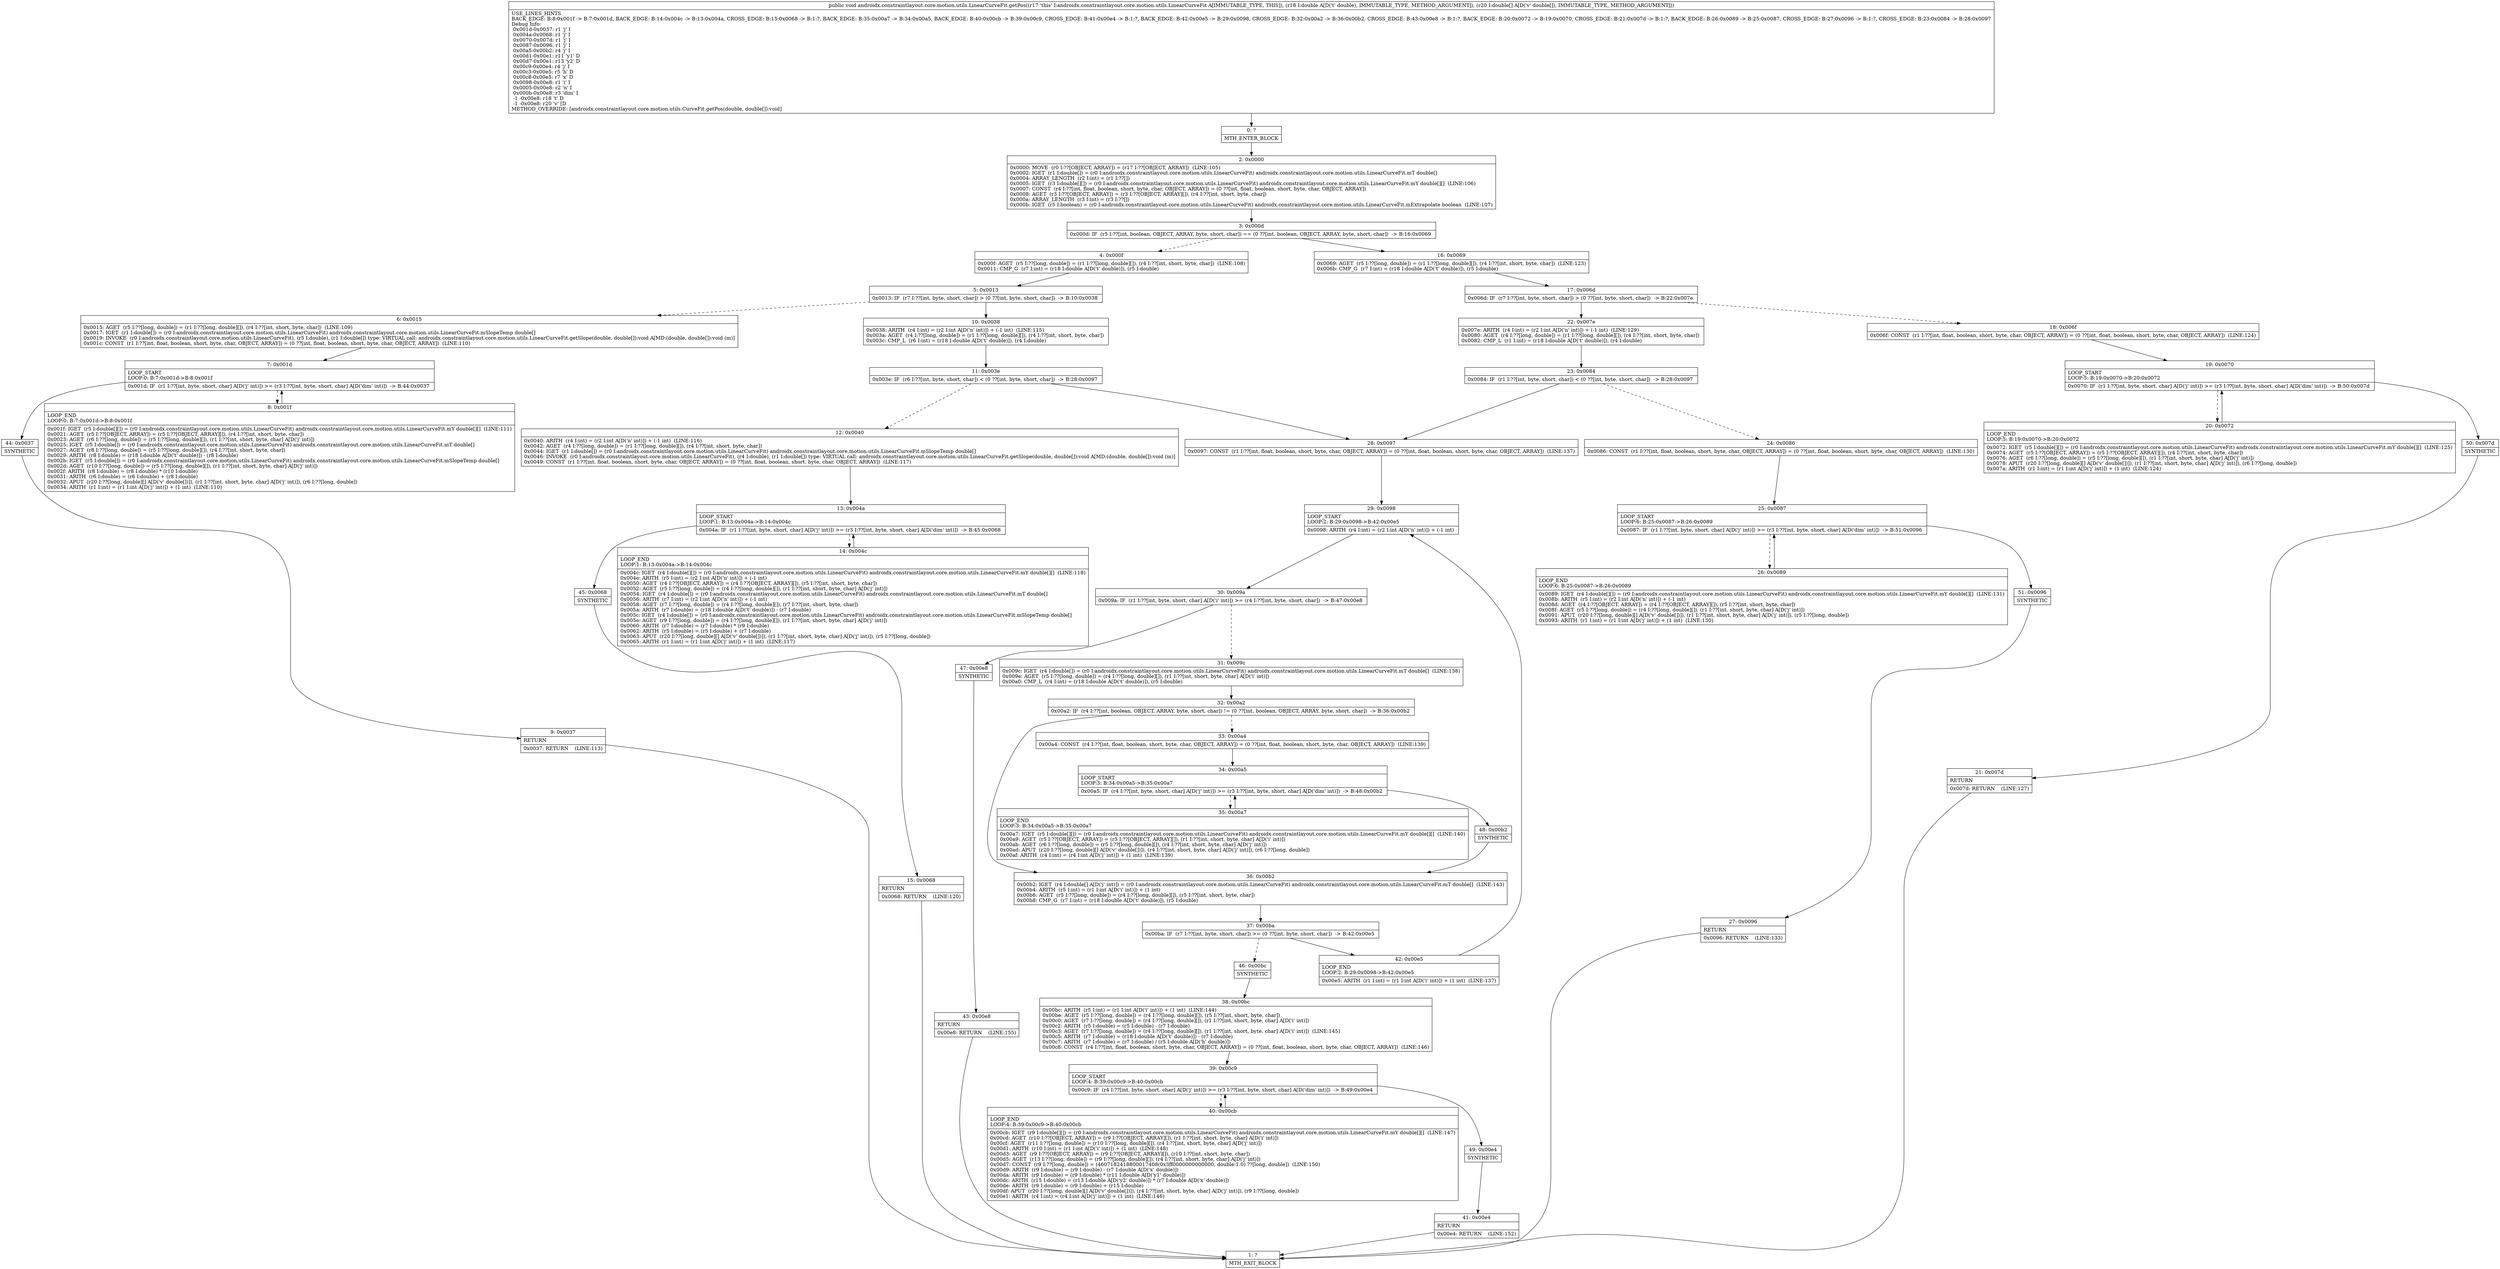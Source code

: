 digraph "CFG forandroidx.constraintlayout.core.motion.utils.LinearCurveFit.getPos(D[D)V" {
Node_0 [shape=record,label="{0\:\ ?|MTH_ENTER_BLOCK\l}"];
Node_2 [shape=record,label="{2\:\ 0x0000|0x0000: MOVE  (r0 I:??[OBJECT, ARRAY]) = (r17 I:??[OBJECT, ARRAY])  (LINE:105)\l0x0002: IGET  (r1 I:double[]) = (r0 I:androidx.constraintlayout.core.motion.utils.LinearCurveFit) androidx.constraintlayout.core.motion.utils.LinearCurveFit.mT double[] \l0x0004: ARRAY_LENGTH  (r2 I:int) = (r1 I:??[]) \l0x0005: IGET  (r3 I:double[][]) = (r0 I:androidx.constraintlayout.core.motion.utils.LinearCurveFit) androidx.constraintlayout.core.motion.utils.LinearCurveFit.mY double[][]  (LINE:106)\l0x0007: CONST  (r4 I:??[int, float, boolean, short, byte, char, OBJECT, ARRAY]) = (0 ??[int, float, boolean, short, byte, char, OBJECT, ARRAY]) \l0x0008: AGET  (r3 I:??[OBJECT, ARRAY]) = (r3 I:??[OBJECT, ARRAY][]), (r4 I:??[int, short, byte, char]) \l0x000a: ARRAY_LENGTH  (r3 I:int) = (r3 I:??[]) \l0x000b: IGET  (r5 I:boolean) = (r0 I:androidx.constraintlayout.core.motion.utils.LinearCurveFit) androidx.constraintlayout.core.motion.utils.LinearCurveFit.mExtrapolate boolean  (LINE:107)\l}"];
Node_3 [shape=record,label="{3\:\ 0x000d|0x000d: IF  (r5 I:??[int, boolean, OBJECT, ARRAY, byte, short, char]) == (0 ??[int, boolean, OBJECT, ARRAY, byte, short, char])  \-\> B:16:0x0069 \l}"];
Node_4 [shape=record,label="{4\:\ 0x000f|0x000f: AGET  (r5 I:??[long, double]) = (r1 I:??[long, double][]), (r4 I:??[int, short, byte, char])  (LINE:108)\l0x0011: CMP_G  (r7 I:int) = (r18 I:double A[D('t' double)]), (r5 I:double) \l}"];
Node_5 [shape=record,label="{5\:\ 0x0013|0x0013: IF  (r7 I:??[int, byte, short, char]) \> (0 ??[int, byte, short, char])  \-\> B:10:0x0038 \l}"];
Node_6 [shape=record,label="{6\:\ 0x0015|0x0015: AGET  (r5 I:??[long, double]) = (r1 I:??[long, double][]), (r4 I:??[int, short, byte, char])  (LINE:109)\l0x0017: IGET  (r1 I:double[]) = (r0 I:androidx.constraintlayout.core.motion.utils.LinearCurveFit) androidx.constraintlayout.core.motion.utils.LinearCurveFit.mSlopeTemp double[] \l0x0019: INVOKE  (r0 I:androidx.constraintlayout.core.motion.utils.LinearCurveFit), (r5 I:double), (r1 I:double[]) type: VIRTUAL call: androidx.constraintlayout.core.motion.utils.LinearCurveFit.getSlope(double, double[]):void A[MD:(double, double[]):void (m)]\l0x001c: CONST  (r1 I:??[int, float, boolean, short, byte, char, OBJECT, ARRAY]) = (0 ??[int, float, boolean, short, byte, char, OBJECT, ARRAY])  (LINE:110)\l}"];
Node_7 [shape=record,label="{7\:\ 0x001d|LOOP_START\lLOOP:0: B:7:0x001d\-\>B:8:0x001f\l|0x001d: IF  (r1 I:??[int, byte, short, char] A[D('j' int)]) \>= (r3 I:??[int, byte, short, char] A[D('dim' int)])  \-\> B:44:0x0037 \l}"];
Node_8 [shape=record,label="{8\:\ 0x001f|LOOP_END\lLOOP:0: B:7:0x001d\-\>B:8:0x001f\l|0x001f: IGET  (r5 I:double[][]) = (r0 I:androidx.constraintlayout.core.motion.utils.LinearCurveFit) androidx.constraintlayout.core.motion.utils.LinearCurveFit.mY double[][]  (LINE:111)\l0x0021: AGET  (r5 I:??[OBJECT, ARRAY]) = (r5 I:??[OBJECT, ARRAY][]), (r4 I:??[int, short, byte, char]) \l0x0023: AGET  (r6 I:??[long, double]) = (r5 I:??[long, double][]), (r1 I:??[int, short, byte, char] A[D('j' int)]) \l0x0025: IGET  (r5 I:double[]) = (r0 I:androidx.constraintlayout.core.motion.utils.LinearCurveFit) androidx.constraintlayout.core.motion.utils.LinearCurveFit.mT double[] \l0x0027: AGET  (r8 I:??[long, double]) = (r5 I:??[long, double][]), (r4 I:??[int, short, byte, char]) \l0x0029: ARITH  (r8 I:double) = (r18 I:double A[D('t' double)]) \- (r8 I:double) \l0x002b: IGET  (r5 I:double[]) = (r0 I:androidx.constraintlayout.core.motion.utils.LinearCurveFit) androidx.constraintlayout.core.motion.utils.LinearCurveFit.mSlopeTemp double[] \l0x002d: AGET  (r10 I:??[long, double]) = (r5 I:??[long, double][]), (r1 I:??[int, short, byte, char] A[D('j' int)]) \l0x002f: ARITH  (r8 I:double) = (r8 I:double) * (r10 I:double) \l0x0031: ARITH  (r6 I:double) = (r6 I:double) + (r8 I:double) \l0x0032: APUT  (r20 I:??[long, double][] A[D('v' double[])]), (r1 I:??[int, short, byte, char] A[D('j' int)]), (r6 I:??[long, double]) \l0x0034: ARITH  (r1 I:int) = (r1 I:int A[D('j' int)]) + (1 int)  (LINE:110)\l}"];
Node_44 [shape=record,label="{44\:\ 0x0037|SYNTHETIC\l}"];
Node_9 [shape=record,label="{9\:\ 0x0037|RETURN\l|0x0037: RETURN    (LINE:113)\l}"];
Node_1 [shape=record,label="{1\:\ ?|MTH_EXIT_BLOCK\l}"];
Node_10 [shape=record,label="{10\:\ 0x0038|0x0038: ARITH  (r4 I:int) = (r2 I:int A[D('n' int)]) + (\-1 int)  (LINE:115)\l0x003a: AGET  (r4 I:??[long, double]) = (r1 I:??[long, double][]), (r4 I:??[int, short, byte, char]) \l0x003c: CMP_L  (r6 I:int) = (r18 I:double A[D('t' double)]), (r4 I:double) \l}"];
Node_11 [shape=record,label="{11\:\ 0x003e|0x003e: IF  (r6 I:??[int, byte, short, char]) \< (0 ??[int, byte, short, char])  \-\> B:28:0x0097 \l}"];
Node_12 [shape=record,label="{12\:\ 0x0040|0x0040: ARITH  (r4 I:int) = (r2 I:int A[D('n' int)]) + (\-1 int)  (LINE:116)\l0x0042: AGET  (r4 I:??[long, double]) = (r1 I:??[long, double][]), (r4 I:??[int, short, byte, char]) \l0x0044: IGET  (r1 I:double[]) = (r0 I:androidx.constraintlayout.core.motion.utils.LinearCurveFit) androidx.constraintlayout.core.motion.utils.LinearCurveFit.mSlopeTemp double[] \l0x0046: INVOKE  (r0 I:androidx.constraintlayout.core.motion.utils.LinearCurveFit), (r4 I:double), (r1 I:double[]) type: VIRTUAL call: androidx.constraintlayout.core.motion.utils.LinearCurveFit.getSlope(double, double[]):void A[MD:(double, double[]):void (m)]\l0x0049: CONST  (r1 I:??[int, float, boolean, short, byte, char, OBJECT, ARRAY]) = (0 ??[int, float, boolean, short, byte, char, OBJECT, ARRAY])  (LINE:117)\l}"];
Node_13 [shape=record,label="{13\:\ 0x004a|LOOP_START\lLOOP:1: B:13:0x004a\-\>B:14:0x004c\l|0x004a: IF  (r1 I:??[int, byte, short, char] A[D('j' int)]) \>= (r3 I:??[int, byte, short, char] A[D('dim' int)])  \-\> B:45:0x0068 \l}"];
Node_14 [shape=record,label="{14\:\ 0x004c|LOOP_END\lLOOP:1: B:13:0x004a\-\>B:14:0x004c\l|0x004c: IGET  (r4 I:double[][]) = (r0 I:androidx.constraintlayout.core.motion.utils.LinearCurveFit) androidx.constraintlayout.core.motion.utils.LinearCurveFit.mY double[][]  (LINE:118)\l0x004e: ARITH  (r5 I:int) = (r2 I:int A[D('n' int)]) + (\-1 int) \l0x0050: AGET  (r4 I:??[OBJECT, ARRAY]) = (r4 I:??[OBJECT, ARRAY][]), (r5 I:??[int, short, byte, char]) \l0x0052: AGET  (r5 I:??[long, double]) = (r4 I:??[long, double][]), (r1 I:??[int, short, byte, char] A[D('j' int)]) \l0x0054: IGET  (r4 I:double[]) = (r0 I:androidx.constraintlayout.core.motion.utils.LinearCurveFit) androidx.constraintlayout.core.motion.utils.LinearCurveFit.mT double[] \l0x0056: ARITH  (r7 I:int) = (r2 I:int A[D('n' int)]) + (\-1 int) \l0x0058: AGET  (r7 I:??[long, double]) = (r4 I:??[long, double][]), (r7 I:??[int, short, byte, char]) \l0x005a: ARITH  (r7 I:double) = (r18 I:double A[D('t' double)]) \- (r7 I:double) \l0x005c: IGET  (r4 I:double[]) = (r0 I:androidx.constraintlayout.core.motion.utils.LinearCurveFit) androidx.constraintlayout.core.motion.utils.LinearCurveFit.mSlopeTemp double[] \l0x005e: AGET  (r9 I:??[long, double]) = (r4 I:??[long, double][]), (r1 I:??[int, short, byte, char] A[D('j' int)]) \l0x0060: ARITH  (r7 I:double) = (r7 I:double) * (r9 I:double) \l0x0062: ARITH  (r5 I:double) = (r5 I:double) + (r7 I:double) \l0x0063: APUT  (r20 I:??[long, double][] A[D('v' double[])]), (r1 I:??[int, short, byte, char] A[D('j' int)]), (r5 I:??[long, double]) \l0x0065: ARITH  (r1 I:int) = (r1 I:int A[D('j' int)]) + (1 int)  (LINE:117)\l}"];
Node_45 [shape=record,label="{45\:\ 0x0068|SYNTHETIC\l}"];
Node_15 [shape=record,label="{15\:\ 0x0068|RETURN\l|0x0068: RETURN    (LINE:120)\l}"];
Node_28 [shape=record,label="{28\:\ 0x0097|0x0097: CONST  (r1 I:??[int, float, boolean, short, byte, char, OBJECT, ARRAY]) = (0 ??[int, float, boolean, short, byte, char, OBJECT, ARRAY])  (LINE:137)\l}"];
Node_29 [shape=record,label="{29\:\ 0x0098|LOOP_START\lLOOP:2: B:29:0x0098\-\>B:42:0x00e5\l|0x0098: ARITH  (r4 I:int) = (r2 I:int A[D('n' int)]) + (\-1 int) \l}"];
Node_30 [shape=record,label="{30\:\ 0x009a|0x009a: IF  (r1 I:??[int, byte, short, char] A[D('i' int)]) \>= (r4 I:??[int, byte, short, char])  \-\> B:47:0x00e8 \l}"];
Node_31 [shape=record,label="{31\:\ 0x009c|0x009c: IGET  (r4 I:double[]) = (r0 I:androidx.constraintlayout.core.motion.utils.LinearCurveFit) androidx.constraintlayout.core.motion.utils.LinearCurveFit.mT double[]  (LINE:138)\l0x009e: AGET  (r5 I:??[long, double]) = (r4 I:??[long, double][]), (r1 I:??[int, short, byte, char] A[D('i' int)]) \l0x00a0: CMP_L  (r4 I:int) = (r18 I:double A[D('t' double)]), (r5 I:double) \l}"];
Node_32 [shape=record,label="{32\:\ 0x00a2|0x00a2: IF  (r4 I:??[int, boolean, OBJECT, ARRAY, byte, short, char]) != (0 ??[int, boolean, OBJECT, ARRAY, byte, short, char])  \-\> B:36:0x00b2 \l}"];
Node_33 [shape=record,label="{33\:\ 0x00a4|0x00a4: CONST  (r4 I:??[int, float, boolean, short, byte, char, OBJECT, ARRAY]) = (0 ??[int, float, boolean, short, byte, char, OBJECT, ARRAY])  (LINE:139)\l}"];
Node_34 [shape=record,label="{34\:\ 0x00a5|LOOP_START\lLOOP:3: B:34:0x00a5\-\>B:35:0x00a7\l|0x00a5: IF  (r4 I:??[int, byte, short, char] A[D('j' int)]) \>= (r3 I:??[int, byte, short, char] A[D('dim' int)])  \-\> B:48:0x00b2 \l}"];
Node_35 [shape=record,label="{35\:\ 0x00a7|LOOP_END\lLOOP:3: B:34:0x00a5\-\>B:35:0x00a7\l|0x00a7: IGET  (r5 I:double[][]) = (r0 I:androidx.constraintlayout.core.motion.utils.LinearCurveFit) androidx.constraintlayout.core.motion.utils.LinearCurveFit.mY double[][]  (LINE:140)\l0x00a9: AGET  (r5 I:??[OBJECT, ARRAY]) = (r5 I:??[OBJECT, ARRAY][]), (r1 I:??[int, short, byte, char] A[D('i' int)]) \l0x00ab: AGET  (r6 I:??[long, double]) = (r5 I:??[long, double][]), (r4 I:??[int, short, byte, char] A[D('j' int)]) \l0x00ad: APUT  (r20 I:??[long, double][] A[D('v' double[])]), (r4 I:??[int, short, byte, char] A[D('j' int)]), (r6 I:??[long, double]) \l0x00af: ARITH  (r4 I:int) = (r4 I:int A[D('j' int)]) + (1 int)  (LINE:139)\l}"];
Node_48 [shape=record,label="{48\:\ 0x00b2|SYNTHETIC\l}"];
Node_36 [shape=record,label="{36\:\ 0x00b2|0x00b2: IGET  (r4 I:double[] A[D('j' int)]) = (r0 I:androidx.constraintlayout.core.motion.utils.LinearCurveFit) androidx.constraintlayout.core.motion.utils.LinearCurveFit.mT double[]  (LINE:143)\l0x00b4: ARITH  (r5 I:int) = (r1 I:int A[D('i' int)]) + (1 int) \l0x00b6: AGET  (r5 I:??[long, double]) = (r4 I:??[long, double][]), (r5 I:??[int, short, byte, char]) \l0x00b8: CMP_G  (r7 I:int) = (r18 I:double A[D('t' double)]), (r5 I:double) \l}"];
Node_37 [shape=record,label="{37\:\ 0x00ba|0x00ba: IF  (r7 I:??[int, byte, short, char]) \>= (0 ??[int, byte, short, char])  \-\> B:42:0x00e5 \l}"];
Node_42 [shape=record,label="{42\:\ 0x00e5|LOOP_END\lLOOP:2: B:29:0x0098\-\>B:42:0x00e5\l|0x00e5: ARITH  (r1 I:int) = (r1 I:int A[D('i' int)]) + (1 int)  (LINE:137)\l}"];
Node_46 [shape=record,label="{46\:\ 0x00bc|SYNTHETIC\l}"];
Node_38 [shape=record,label="{38\:\ 0x00bc|0x00bc: ARITH  (r5 I:int) = (r1 I:int A[D('i' int)]) + (1 int)  (LINE:144)\l0x00be: AGET  (r5 I:??[long, double]) = (r4 I:??[long, double][]), (r5 I:??[int, short, byte, char]) \l0x00c0: AGET  (r7 I:??[long, double]) = (r4 I:??[long, double][]), (r1 I:??[int, short, byte, char] A[D('i' int)]) \l0x00c2: ARITH  (r5 I:double) = (r5 I:double) \- (r7 I:double) \l0x00c3: AGET  (r7 I:??[long, double]) = (r4 I:??[long, double][]), (r1 I:??[int, short, byte, char] A[D('i' int)])  (LINE:145)\l0x00c5: ARITH  (r7 I:double) = (r18 I:double A[D('t' double)]) \- (r7 I:double) \l0x00c7: ARITH  (r7 I:double) = (r7 I:double) \/ (r5 I:double A[D('h' double)]) \l0x00c8: CONST  (r4 I:??[int, float, boolean, short, byte, char, OBJECT, ARRAY]) = (0 ??[int, float, boolean, short, byte, char, OBJECT, ARRAY])  (LINE:146)\l}"];
Node_39 [shape=record,label="{39\:\ 0x00c9|LOOP_START\lLOOP:4: B:39:0x00c9\-\>B:40:0x00cb\l|0x00c9: IF  (r4 I:??[int, byte, short, char] A[D('j' int)]) \>= (r3 I:??[int, byte, short, char] A[D('dim' int)])  \-\> B:49:0x00e4 \l}"];
Node_40 [shape=record,label="{40\:\ 0x00cb|LOOP_END\lLOOP:4: B:39:0x00c9\-\>B:40:0x00cb\l|0x00cb: IGET  (r9 I:double[][]) = (r0 I:androidx.constraintlayout.core.motion.utils.LinearCurveFit) androidx.constraintlayout.core.motion.utils.LinearCurveFit.mY double[][]  (LINE:147)\l0x00cd: AGET  (r10 I:??[OBJECT, ARRAY]) = (r9 I:??[OBJECT, ARRAY][]), (r1 I:??[int, short, byte, char] A[D('i' int)]) \l0x00cf: AGET  (r11 I:??[long, double]) = (r10 I:??[long, double][]), (r4 I:??[int, short, byte, char] A[D('j' int)]) \l0x00d1: ARITH  (r10 I:int) = (r1 I:int A[D('i' int)]) + (1 int)  (LINE:148)\l0x00d3: AGET  (r9 I:??[OBJECT, ARRAY]) = (r9 I:??[OBJECT, ARRAY][]), (r10 I:??[int, short, byte, char]) \l0x00d5: AGET  (r13 I:??[long, double]) = (r9 I:??[long, double][]), (r4 I:??[int, short, byte, char] A[D('j' int)]) \l0x00d7: CONST  (r9 I:??[long, double]) = (4607182418800017408(0x3ff0000000000000, double:1.0) ??[long, double])  (LINE:150)\l0x00d9: ARITH  (r9 I:double) = (r9 I:double) \- (r7 I:double A[D('x' double)]) \l0x00da: ARITH  (r9 I:double) = (r9 I:double) * (r11 I:double A[D('y1' double)]) \l0x00dc: ARITH  (r15 I:double) = (r13 I:double A[D('y2' double)]) * (r7 I:double A[D('x' double)]) \l0x00de: ARITH  (r9 I:double) = (r9 I:double) + (r15 I:double) \l0x00df: APUT  (r20 I:??[long, double][] A[D('v' double[])]), (r4 I:??[int, short, byte, char] A[D('j' int)]), (r9 I:??[long, double]) \l0x00e1: ARITH  (r4 I:int) = (r4 I:int A[D('j' int)]) + (1 int)  (LINE:146)\l}"];
Node_49 [shape=record,label="{49\:\ 0x00e4|SYNTHETIC\l}"];
Node_41 [shape=record,label="{41\:\ 0x00e4|RETURN\l|0x00e4: RETURN    (LINE:152)\l}"];
Node_47 [shape=record,label="{47\:\ 0x00e8|SYNTHETIC\l}"];
Node_43 [shape=record,label="{43\:\ 0x00e8|RETURN\l|0x00e8: RETURN    (LINE:155)\l}"];
Node_16 [shape=record,label="{16\:\ 0x0069|0x0069: AGET  (r5 I:??[long, double]) = (r1 I:??[long, double][]), (r4 I:??[int, short, byte, char])  (LINE:123)\l0x006b: CMP_G  (r7 I:int) = (r18 I:double A[D('t' double)]), (r5 I:double) \l}"];
Node_17 [shape=record,label="{17\:\ 0x006d|0x006d: IF  (r7 I:??[int, byte, short, char]) \> (0 ??[int, byte, short, char])  \-\> B:22:0x007e \l}"];
Node_18 [shape=record,label="{18\:\ 0x006f|0x006f: CONST  (r1 I:??[int, float, boolean, short, byte, char, OBJECT, ARRAY]) = (0 ??[int, float, boolean, short, byte, char, OBJECT, ARRAY])  (LINE:124)\l}"];
Node_19 [shape=record,label="{19\:\ 0x0070|LOOP_START\lLOOP:5: B:19:0x0070\-\>B:20:0x0072\l|0x0070: IF  (r1 I:??[int, byte, short, char] A[D('j' int)]) \>= (r3 I:??[int, byte, short, char] A[D('dim' int)])  \-\> B:50:0x007d \l}"];
Node_20 [shape=record,label="{20\:\ 0x0072|LOOP_END\lLOOP:5: B:19:0x0070\-\>B:20:0x0072\l|0x0072: IGET  (r5 I:double[][]) = (r0 I:androidx.constraintlayout.core.motion.utils.LinearCurveFit) androidx.constraintlayout.core.motion.utils.LinearCurveFit.mY double[][]  (LINE:125)\l0x0074: AGET  (r5 I:??[OBJECT, ARRAY]) = (r5 I:??[OBJECT, ARRAY][]), (r4 I:??[int, short, byte, char]) \l0x0076: AGET  (r6 I:??[long, double]) = (r5 I:??[long, double][]), (r1 I:??[int, short, byte, char] A[D('j' int)]) \l0x0078: APUT  (r20 I:??[long, double][] A[D('v' double[])]), (r1 I:??[int, short, byte, char] A[D('j' int)]), (r6 I:??[long, double]) \l0x007a: ARITH  (r1 I:int) = (r1 I:int A[D('j' int)]) + (1 int)  (LINE:124)\l}"];
Node_50 [shape=record,label="{50\:\ 0x007d|SYNTHETIC\l}"];
Node_21 [shape=record,label="{21\:\ 0x007d|RETURN\l|0x007d: RETURN    (LINE:127)\l}"];
Node_22 [shape=record,label="{22\:\ 0x007e|0x007e: ARITH  (r4 I:int) = (r2 I:int A[D('n' int)]) + (\-1 int)  (LINE:129)\l0x0080: AGET  (r4 I:??[long, double]) = (r1 I:??[long, double][]), (r4 I:??[int, short, byte, char]) \l0x0082: CMP_L  (r1 I:int) = (r18 I:double A[D('t' double)]), (r4 I:double) \l}"];
Node_23 [shape=record,label="{23\:\ 0x0084|0x0084: IF  (r1 I:??[int, byte, short, char]) \< (0 ??[int, byte, short, char])  \-\> B:28:0x0097 \l}"];
Node_24 [shape=record,label="{24\:\ 0x0086|0x0086: CONST  (r1 I:??[int, float, boolean, short, byte, char, OBJECT, ARRAY]) = (0 ??[int, float, boolean, short, byte, char, OBJECT, ARRAY])  (LINE:130)\l}"];
Node_25 [shape=record,label="{25\:\ 0x0087|LOOP_START\lLOOP:6: B:25:0x0087\-\>B:26:0x0089\l|0x0087: IF  (r1 I:??[int, byte, short, char] A[D('j' int)]) \>= (r3 I:??[int, byte, short, char] A[D('dim' int)])  \-\> B:51:0x0096 \l}"];
Node_26 [shape=record,label="{26\:\ 0x0089|LOOP_END\lLOOP:6: B:25:0x0087\-\>B:26:0x0089\l|0x0089: IGET  (r4 I:double[][]) = (r0 I:androidx.constraintlayout.core.motion.utils.LinearCurveFit) androidx.constraintlayout.core.motion.utils.LinearCurveFit.mY double[][]  (LINE:131)\l0x008b: ARITH  (r5 I:int) = (r2 I:int A[D('n' int)]) + (\-1 int) \l0x008d: AGET  (r4 I:??[OBJECT, ARRAY]) = (r4 I:??[OBJECT, ARRAY][]), (r5 I:??[int, short, byte, char]) \l0x008f: AGET  (r5 I:??[long, double]) = (r4 I:??[long, double][]), (r1 I:??[int, short, byte, char] A[D('j' int)]) \l0x0091: APUT  (r20 I:??[long, double][] A[D('v' double[])]), (r1 I:??[int, short, byte, char] A[D('j' int)]), (r5 I:??[long, double]) \l0x0093: ARITH  (r1 I:int) = (r1 I:int A[D('j' int)]) + (1 int)  (LINE:130)\l}"];
Node_51 [shape=record,label="{51\:\ 0x0096|SYNTHETIC\l}"];
Node_27 [shape=record,label="{27\:\ 0x0096|RETURN\l|0x0096: RETURN    (LINE:133)\l}"];
MethodNode[shape=record,label="{public void androidx.constraintlayout.core.motion.utils.LinearCurveFit.getPos((r17 'this' I:androidx.constraintlayout.core.motion.utils.LinearCurveFit A[IMMUTABLE_TYPE, THIS]), (r18 I:double A[D('t' double), IMMUTABLE_TYPE, METHOD_ARGUMENT]), (r20 I:double[] A[D('v' double[]), IMMUTABLE_TYPE, METHOD_ARGUMENT]))  | USE_LINES_HINTS\lBACK_EDGE: B:8:0x001f \-\> B:7:0x001d, BACK_EDGE: B:14:0x004c \-\> B:13:0x004a, CROSS_EDGE: B:15:0x0068 \-\> B:1:?, BACK_EDGE: B:35:0x00a7 \-\> B:34:0x00a5, BACK_EDGE: B:40:0x00cb \-\> B:39:0x00c9, CROSS_EDGE: B:41:0x00e4 \-\> B:1:?, BACK_EDGE: B:42:0x00e5 \-\> B:29:0x0098, CROSS_EDGE: B:32:0x00a2 \-\> B:36:0x00b2, CROSS_EDGE: B:43:0x00e8 \-\> B:1:?, BACK_EDGE: B:20:0x0072 \-\> B:19:0x0070, CROSS_EDGE: B:21:0x007d \-\> B:1:?, BACK_EDGE: B:26:0x0089 \-\> B:25:0x0087, CROSS_EDGE: B:27:0x0096 \-\> B:1:?, CROSS_EDGE: B:23:0x0084 \-\> B:28:0x0097\lDebug Info:\l  0x001d\-0x0037: r1 'j' I\l  0x004a\-0x0068: r1 'j' I\l  0x0070\-0x007d: r1 'j' I\l  0x0087\-0x0096: r1 'j' I\l  0x00a5\-0x00b2: r4 'j' I\l  0x00d1\-0x00e1: r11 'y1' D\l  0x00d7\-0x00e1: r13 'y2' D\l  0x00c9\-0x00e4: r4 'j' I\l  0x00c3\-0x00e5: r5 'h' D\l  0x00c8\-0x00e5: r7 'x' D\l  0x0098\-0x00e8: r1 'i' I\l  0x0005\-0x00e8: r2 'n' I\l  0x000b\-0x00e8: r3 'dim' I\l  \-1 \-0x00e8: r18 't' D\l  \-1 \-0x00e8: r20 'v' [D\lMETHOD_OVERRIDE: [androidx.constraintlayout.core.motion.utils.CurveFit.getPos(double, double[]):void]\l}"];
MethodNode -> Node_0;Node_0 -> Node_2;
Node_2 -> Node_3;
Node_3 -> Node_4[style=dashed];
Node_3 -> Node_16;
Node_4 -> Node_5;
Node_5 -> Node_6[style=dashed];
Node_5 -> Node_10;
Node_6 -> Node_7;
Node_7 -> Node_8[style=dashed];
Node_7 -> Node_44;
Node_8 -> Node_7;
Node_44 -> Node_9;
Node_9 -> Node_1;
Node_10 -> Node_11;
Node_11 -> Node_12[style=dashed];
Node_11 -> Node_28;
Node_12 -> Node_13;
Node_13 -> Node_14[style=dashed];
Node_13 -> Node_45;
Node_14 -> Node_13;
Node_45 -> Node_15;
Node_15 -> Node_1;
Node_28 -> Node_29;
Node_29 -> Node_30;
Node_30 -> Node_31[style=dashed];
Node_30 -> Node_47;
Node_31 -> Node_32;
Node_32 -> Node_33[style=dashed];
Node_32 -> Node_36;
Node_33 -> Node_34;
Node_34 -> Node_35[style=dashed];
Node_34 -> Node_48;
Node_35 -> Node_34;
Node_48 -> Node_36;
Node_36 -> Node_37;
Node_37 -> Node_42;
Node_37 -> Node_46[style=dashed];
Node_42 -> Node_29;
Node_46 -> Node_38;
Node_38 -> Node_39;
Node_39 -> Node_40[style=dashed];
Node_39 -> Node_49;
Node_40 -> Node_39;
Node_49 -> Node_41;
Node_41 -> Node_1;
Node_47 -> Node_43;
Node_43 -> Node_1;
Node_16 -> Node_17;
Node_17 -> Node_18[style=dashed];
Node_17 -> Node_22;
Node_18 -> Node_19;
Node_19 -> Node_20[style=dashed];
Node_19 -> Node_50;
Node_20 -> Node_19;
Node_50 -> Node_21;
Node_21 -> Node_1;
Node_22 -> Node_23;
Node_23 -> Node_24[style=dashed];
Node_23 -> Node_28;
Node_24 -> Node_25;
Node_25 -> Node_26[style=dashed];
Node_25 -> Node_51;
Node_26 -> Node_25;
Node_51 -> Node_27;
Node_27 -> Node_1;
}

